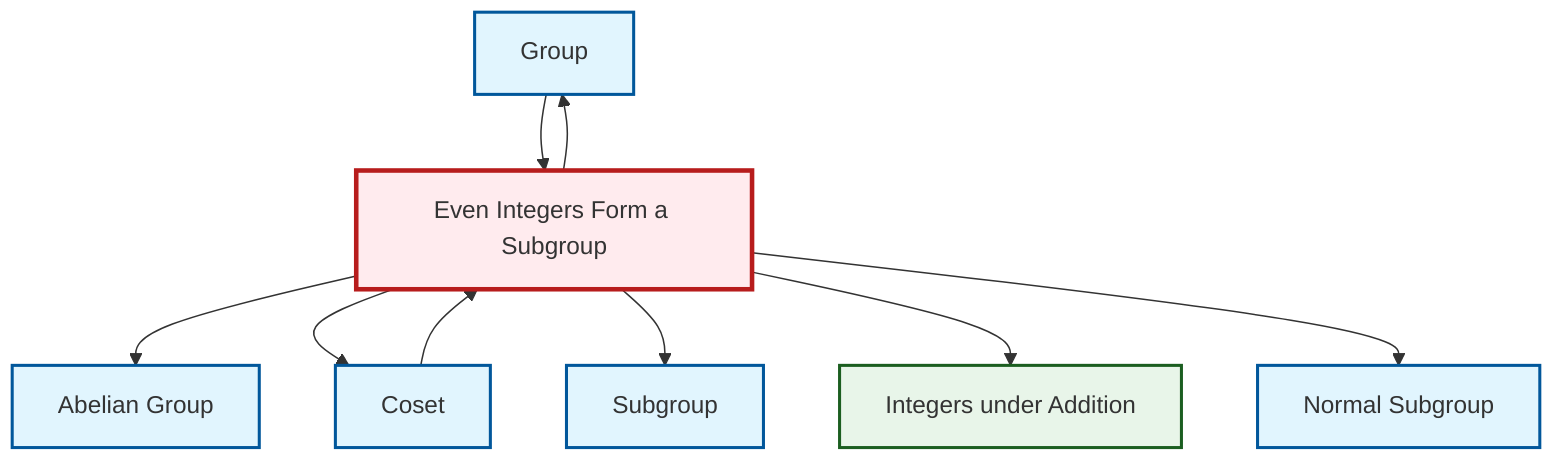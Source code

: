 graph TD
    classDef definition fill:#e1f5fe,stroke:#01579b,stroke-width:2px
    classDef theorem fill:#f3e5f5,stroke:#4a148c,stroke-width:2px
    classDef axiom fill:#fff3e0,stroke:#e65100,stroke-width:2px
    classDef example fill:#e8f5e9,stroke:#1b5e20,stroke-width:2px
    classDef current fill:#ffebee,stroke:#b71c1c,stroke-width:3px
    def-group["Group"]:::definition
    def-normal-subgroup["Normal Subgroup"]:::definition
    ex-integers-addition["Integers under Addition"]:::example
    def-coset["Coset"]:::definition
    ex-even-integers-subgroup["Even Integers Form a Subgroup"]:::example
    def-subgroup["Subgroup"]:::definition
    def-abelian-group["Abelian Group"]:::definition
    ex-even-integers-subgroup --> def-abelian-group
    ex-even-integers-subgroup --> def-group
    ex-even-integers-subgroup --> def-coset
    ex-even-integers-subgroup --> def-subgroup
    ex-even-integers-subgroup --> ex-integers-addition
    ex-even-integers-subgroup --> def-normal-subgroup
    def-group --> ex-even-integers-subgroup
    def-coset --> ex-even-integers-subgroup
    class ex-even-integers-subgroup current